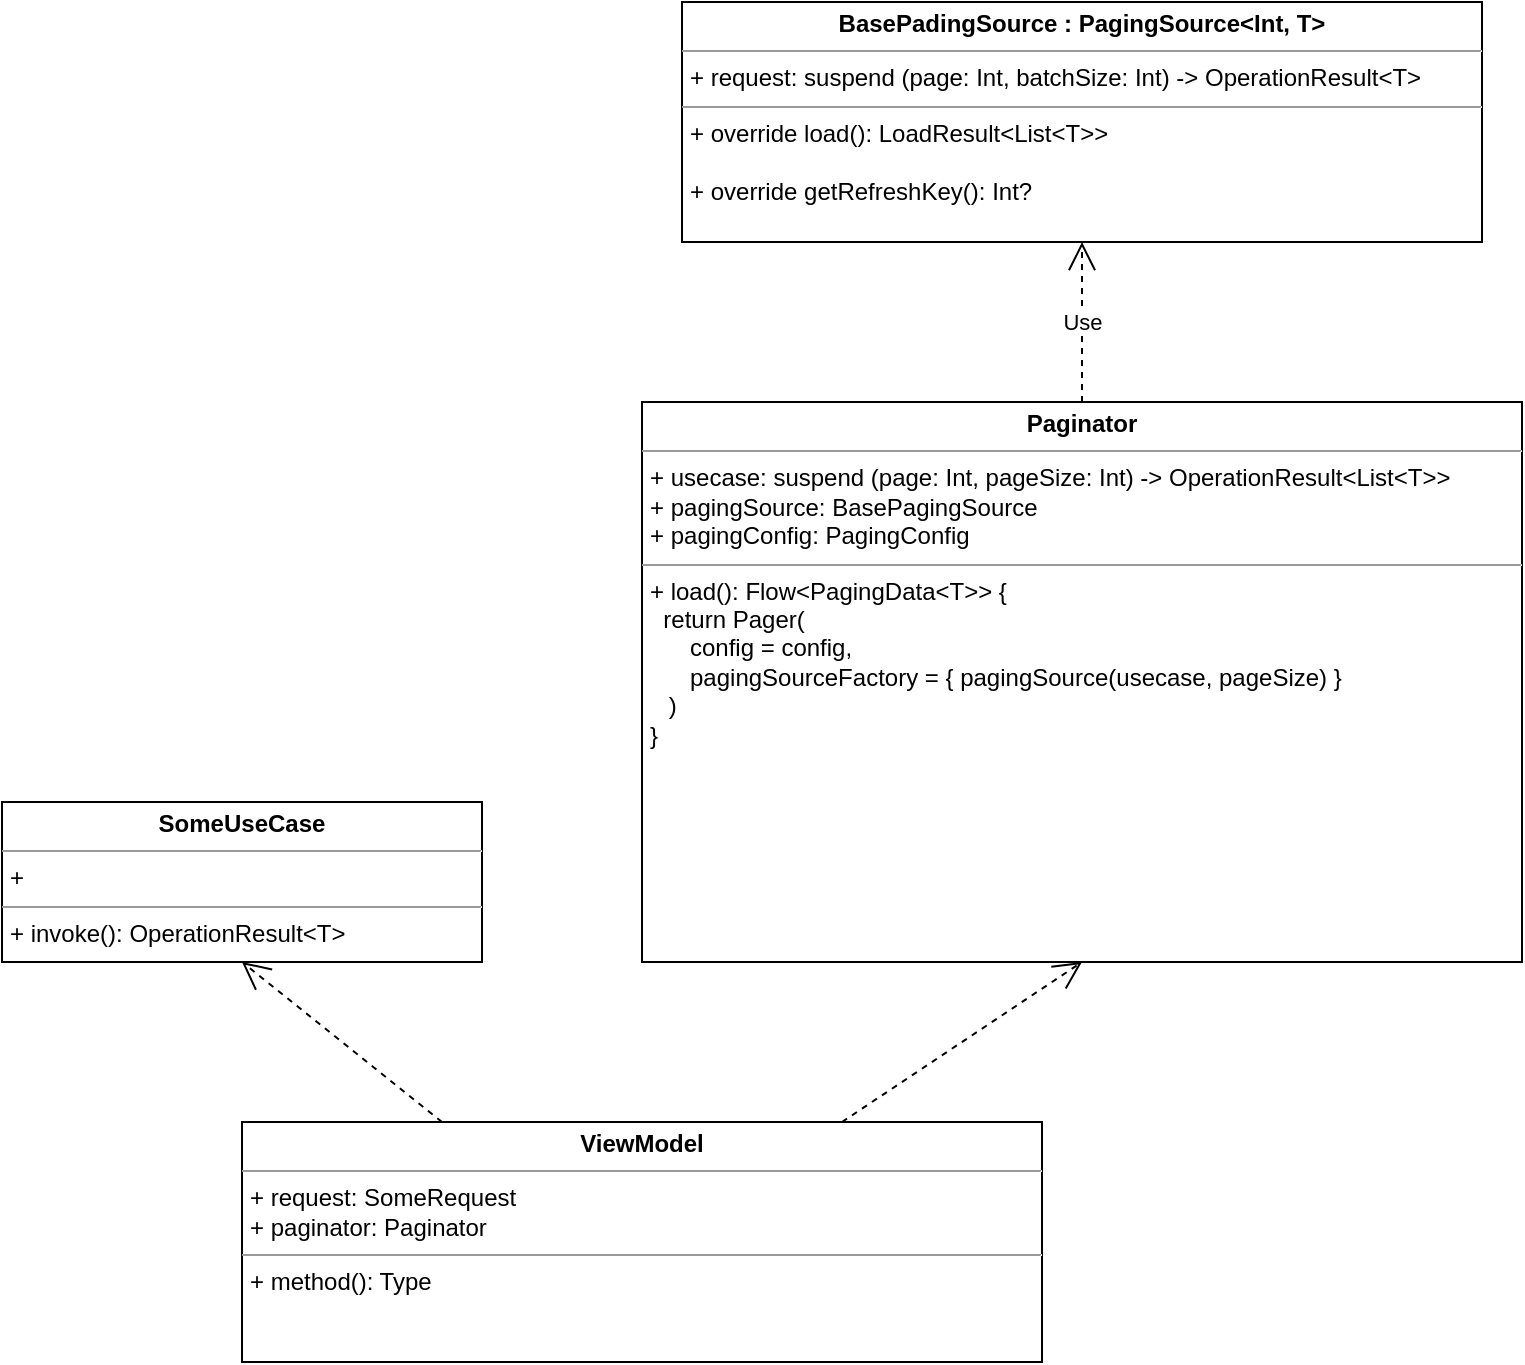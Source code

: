 <mxfile version="22.1.7" type="github">
  <diagram name="Страница — 1" id="BKeoi8arGAfsqAMdIyRO">
    <mxGraphModel dx="1405" dy="1924" grid="1" gridSize="10" guides="1" tooltips="1" connect="1" arrows="1" fold="1" page="1" pageScale="1" pageWidth="827" pageHeight="1169" math="0" shadow="0">
      <root>
        <mxCell id="0" />
        <mxCell id="1" parent="0" />
        <mxCell id="5sW-IGkRng8ezyYUU3Sy-19" value="&lt;p style=&quot;margin:0px;margin-top:4px;text-align:center;&quot;&gt;&lt;b&gt;ViewModel&lt;/b&gt;&lt;br&gt;&lt;/p&gt;&lt;hr size=&quot;1&quot;&gt;&lt;p style=&quot;margin:0px;margin-left:4px;&quot;&gt;+ request: SomeRequest&lt;/p&gt;&lt;p style=&quot;margin:0px;margin-left:4px;&quot;&gt;+ paginator: Paginator&lt;br&gt;&lt;/p&gt;&lt;hr size=&quot;1&quot;&gt;&lt;p style=&quot;margin:0px;margin-left:4px;&quot;&gt;+ method(): Type&lt;/p&gt;" style="verticalAlign=top;align=left;overflow=fill;fontSize=12;fontFamily=Helvetica;html=1;whiteSpace=wrap;" vertex="1" parent="1">
          <mxGeometry x="360" y="480" width="400" height="120" as="geometry" />
        </mxCell>
        <mxCell id="5sW-IGkRng8ezyYUU3Sy-20" value="&lt;p style=&quot;margin:0px;margin-top:4px;text-align:center;&quot;&gt;&lt;b&gt;BasePadingSource : PagingSource&amp;lt;Int, T&amp;gt;&lt;br&gt;&lt;/b&gt;&lt;/p&gt;&lt;hr size=&quot;1&quot;&gt;&lt;p style=&quot;margin:0px;margin-left:4px;&quot;&gt;+ request: suspend (page: Int, batchSize: Int) -&amp;gt; OperationResult&amp;lt;T&amp;gt;&lt;br&gt;&lt;/p&gt;&lt;hr size=&quot;1&quot;&gt;&lt;p style=&quot;margin:0px;margin-left:4px;&quot;&gt;+ override load(): LoadResult&amp;lt;List&amp;lt;T&amp;gt;&amp;gt;&lt;br&gt;&lt;/p&gt;&lt;p style=&quot;margin:0px;margin-left:4px;&quot;&gt;&lt;br&gt;&lt;/p&gt;&lt;p style=&quot;margin:0px;margin-left:4px;&quot;&gt;+ override getRefreshKey(): Int?&lt;br&gt;&lt;/p&gt;" style="verticalAlign=top;align=left;overflow=fill;fontSize=12;fontFamily=Helvetica;html=1;whiteSpace=wrap;" vertex="1" parent="1">
          <mxGeometry x="580" y="-80" width="400" height="120" as="geometry" />
        </mxCell>
        <mxCell id="5sW-IGkRng8ezyYUU3Sy-21" value="&lt;p style=&quot;margin:0px;margin-top:4px;text-align:center;&quot;&gt;&lt;b&gt;Paginator&lt;/b&gt;&lt;br&gt;&lt;/p&gt;&lt;hr size=&quot;1&quot;&gt;&lt;p style=&quot;margin:0px;margin-left:4px;&quot;&gt;+ usecase: suspend (page: Int, pageSize: Int) -&amp;gt; OperationResult&amp;lt;List&amp;lt;T&amp;gt;&amp;gt;&lt;br&gt;&lt;/p&gt;&lt;p style=&quot;margin:0px;margin-left:4px;&quot;&gt;+ pagingSource: BasePagingSource&lt;/p&gt;&lt;p style=&quot;margin:0px;margin-left:4px;&quot;&gt;+ pagingConfig: PagingConfig&lt;/p&gt;&lt;p style=&quot;margin:0px;margin-left:4px;&quot;&gt;&lt;/p&gt;&lt;hr size=&quot;1&quot;&gt;&lt;p style=&quot;margin:0px;margin-left:4px;&quot;&gt;+ load(): Flow&amp;lt;PagingData&amp;lt;T&amp;gt;&amp;gt; {&lt;/p&gt;&lt;p style=&quot;margin:0px;margin-left:4px;&quot;&gt;&amp;nbsp; return Pager(&lt;/p&gt;&lt;p style=&quot;margin:0px;margin-left:4px;&quot;&gt;&amp;nbsp;&amp;nbsp;&amp;nbsp;&amp;nbsp;&amp;nbsp; config = config,&lt;/p&gt;&lt;p style=&quot;margin:0px;margin-left:4px;&quot;&gt;&amp;nbsp;&amp;nbsp;&amp;nbsp;&amp;nbsp;&amp;nbsp; pagingSourceFactory = { pagingSource(usecase, pageSize) }&lt;br&gt;&lt;/p&gt;&amp;nbsp;&amp;nbsp;&amp;nbsp; )&lt;p style=&quot;margin:0px;margin-left:4px;&quot;&gt;}&lt;/p&gt;" style="verticalAlign=top;align=left;overflow=fill;fontSize=12;fontFamily=Helvetica;html=1;whiteSpace=wrap;" vertex="1" parent="1">
          <mxGeometry x="560" y="120" width="440" height="280" as="geometry" />
        </mxCell>
        <mxCell id="5sW-IGkRng8ezyYUU3Sy-23" value="&lt;p style=&quot;margin:0px;margin-top:4px;text-align:center;&quot;&gt;&lt;b&gt;SomeUseCase&lt;/b&gt;&lt;/p&gt;&lt;hr size=&quot;1&quot;&gt;&lt;p style=&quot;margin:0px;margin-left:4px;&quot;&gt;+ &lt;br&gt;&lt;/p&gt;&lt;hr size=&quot;1&quot;&gt;&lt;p style=&quot;margin:0px;margin-left:4px;&quot;&gt;+ invoke(): OperationResult&amp;lt;T&amp;gt;&lt;/p&gt;" style="verticalAlign=top;align=left;overflow=fill;fontSize=12;fontFamily=Helvetica;html=1;whiteSpace=wrap;" vertex="1" parent="1">
          <mxGeometry x="240" y="320" width="240" height="80" as="geometry" />
        </mxCell>
        <mxCell id="5sW-IGkRng8ezyYUU3Sy-24" value="" style="endArrow=open;endSize=12;dashed=1;html=1;exitX=0.25;exitY=0;exitDx=0;exitDy=0;entryX=0.5;entryY=1;entryDx=0;entryDy=0;" edge="1" parent="1" source="5sW-IGkRng8ezyYUU3Sy-19" target="5sW-IGkRng8ezyYUU3Sy-23">
          <mxGeometry width="160" relative="1" as="geometry">
            <mxPoint x="310" y="440" as="sourcePoint" />
            <mxPoint x="470" y="440" as="targetPoint" />
          </mxGeometry>
        </mxCell>
        <mxCell id="5sW-IGkRng8ezyYUU3Sy-25" value="" style="endArrow=open;endSize=12;dashed=1;html=1;exitX=0.75;exitY=0;exitDx=0;exitDy=0;entryX=0.5;entryY=1;entryDx=0;entryDy=0;" edge="1" parent="1" source="5sW-IGkRng8ezyYUU3Sy-19" target="5sW-IGkRng8ezyYUU3Sy-21">
          <mxGeometry width="160" relative="1" as="geometry">
            <mxPoint x="570" y="440" as="sourcePoint" />
            <mxPoint x="730" y="440" as="targetPoint" />
          </mxGeometry>
        </mxCell>
        <mxCell id="5sW-IGkRng8ezyYUU3Sy-26" value="Use" style="endArrow=open;endSize=12;dashed=1;html=1;exitX=0.5;exitY=0;exitDx=0;exitDy=0;entryX=0.5;entryY=1;entryDx=0;entryDy=0;" edge="1" parent="1" source="5sW-IGkRng8ezyYUU3Sy-21" target="5sW-IGkRng8ezyYUU3Sy-20">
          <mxGeometry width="160" relative="1" as="geometry">
            <mxPoint x="730" y="80" as="sourcePoint" />
            <mxPoint x="890" y="80" as="targetPoint" />
          </mxGeometry>
        </mxCell>
      </root>
    </mxGraphModel>
  </diagram>
</mxfile>
